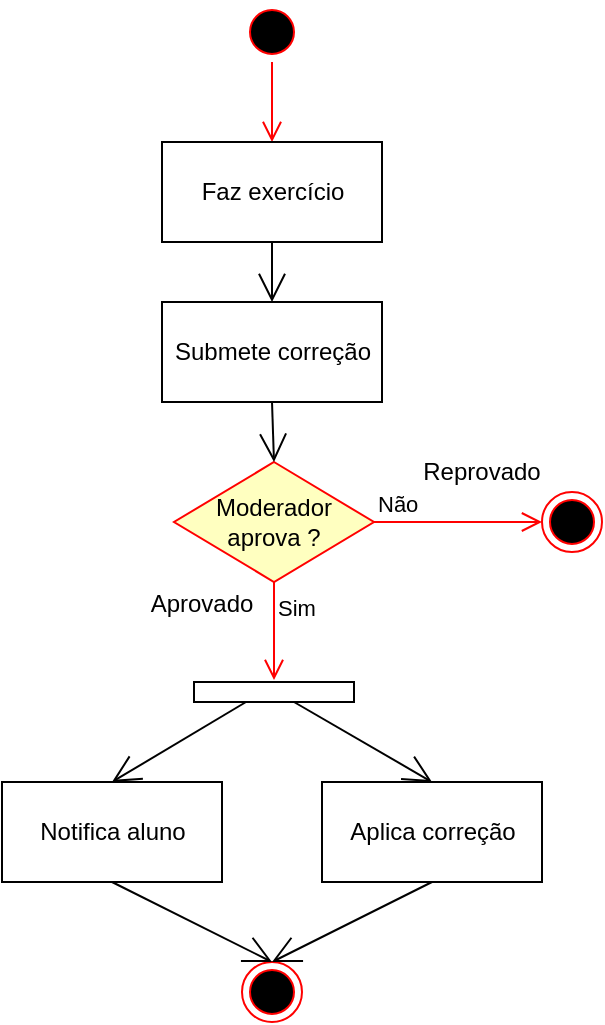 <mxfile version="14.5.6" type="google"><diagram id="ApVsBawHdda6n7feo3Te" name="Page-1"><mxGraphModel dx="868" dy="482" grid="1" gridSize="10" guides="1" tooltips="1" connect="1" arrows="1" fold="1" page="1" pageScale="1" pageWidth="827" pageHeight="1169" math="0" shadow="0"><root><mxCell id="0"/><mxCell id="1" parent="0"/><mxCell id="sG2NC-NpibLC3IdsX1l--1" value="" style="ellipse;html=1;shape=startState;fillColor=#000000;strokeColor=#ff0000;" vertex="1" parent="1"><mxGeometry x="360" y="10" width="30" height="30" as="geometry"/></mxCell><mxCell id="sG2NC-NpibLC3IdsX1l--2" value="" style="edgeStyle=orthogonalEdgeStyle;html=1;verticalAlign=bottom;endArrow=open;endSize=8;strokeColor=#ff0000;" edge="1" source="sG2NC-NpibLC3IdsX1l--1" parent="1"><mxGeometry relative="1" as="geometry"><mxPoint x="375" y="80" as="targetPoint"/></mxGeometry></mxCell><mxCell id="sG2NC-NpibLC3IdsX1l--3" value="Faz exercício" style="html=1;" vertex="1" parent="1"><mxGeometry x="320" y="80" width="110" height="50" as="geometry"/></mxCell><mxCell id="sG2NC-NpibLC3IdsX1l--4" value="Submete correção" style="html=1;" vertex="1" parent="1"><mxGeometry x="320" y="160" width="110" height="50" as="geometry"/></mxCell><mxCell id="sG2NC-NpibLC3IdsX1l--5" value="Moderador aprova ?" style="rhombus;whiteSpace=wrap;html=1;fillColor=#ffffc0;strokeColor=#ff0000;" vertex="1" parent="1"><mxGeometry x="326" y="240" width="100" height="60" as="geometry"/></mxCell><mxCell id="sG2NC-NpibLC3IdsX1l--6" value="Não" style="edgeStyle=orthogonalEdgeStyle;html=1;align=left;verticalAlign=bottom;endArrow=open;endSize=8;strokeColor=#ff0000;entryX=0;entryY=0.5;entryDx=0;entryDy=0;" edge="1" source="sG2NC-NpibLC3IdsX1l--5" parent="1" target="sG2NC-NpibLC3IdsX1l--10"><mxGeometry x="-1" relative="1" as="geometry"><mxPoint x="500" y="270" as="targetPoint"/></mxGeometry></mxCell><mxCell id="sG2NC-NpibLC3IdsX1l--7" value="Sim" style="edgeStyle=orthogonalEdgeStyle;html=1;align=left;verticalAlign=top;endArrow=open;endSize=8;strokeColor=#ff0000;entryX=-0.1;entryY=0.5;entryDx=0;entryDy=0;entryPerimeter=0;" edge="1" source="sG2NC-NpibLC3IdsX1l--5" parent="1" target="sG2NC-NpibLC3IdsX1l--9"><mxGeometry x="-1" relative="1" as="geometry"><mxPoint x="380" y="340" as="targetPoint"/></mxGeometry></mxCell><mxCell id="sG2NC-NpibLC3IdsX1l--9" value="" style="html=1;points=[];perimeter=orthogonalPerimeter;direction=south;" vertex="1" parent="1"><mxGeometry x="336" y="350" width="80" height="10" as="geometry"/></mxCell><mxCell id="sG2NC-NpibLC3IdsX1l--10" value="" style="ellipse;html=1;shape=endState;fillColor=#000000;strokeColor=#ff0000;" vertex="1" parent="1"><mxGeometry x="510" y="255" width="30" height="30" as="geometry"/></mxCell><mxCell id="sG2NC-NpibLC3IdsX1l--11" value="Notifica aluno" style="html=1;" vertex="1" parent="1"><mxGeometry x="240" y="400" width="110" height="50" as="geometry"/></mxCell><mxCell id="sG2NC-NpibLC3IdsX1l--12" value="Aplica correção" style="html=1;" vertex="1" parent="1"><mxGeometry x="400" y="400" width="110" height="50" as="geometry"/></mxCell><mxCell id="sG2NC-NpibLC3IdsX1l--13" value="" style="endArrow=open;endFill=1;endSize=12;html=1;exitX=1;exitY=0.675;exitDx=0;exitDy=0;exitPerimeter=0;entryX=0.5;entryY=0;entryDx=0;entryDy=0;" edge="1" parent="1" source="sG2NC-NpibLC3IdsX1l--9" target="sG2NC-NpibLC3IdsX1l--11"><mxGeometry width="160" relative="1" as="geometry"><mxPoint x="330" y="440" as="sourcePoint"/><mxPoint x="490" y="440" as="targetPoint"/></mxGeometry></mxCell><mxCell id="sG2NC-NpibLC3IdsX1l--14" value="" style="endArrow=open;endFill=1;endSize=12;html=1;exitX=1;exitY=0.375;exitDx=0;exitDy=0;exitPerimeter=0;entryX=0.5;entryY=0;entryDx=0;entryDy=0;" edge="1" parent="1" source="sG2NC-NpibLC3IdsX1l--9" target="sG2NC-NpibLC3IdsX1l--12"><mxGeometry width="160" relative="1" as="geometry"><mxPoint x="330" y="440" as="sourcePoint"/><mxPoint x="490" y="440" as="targetPoint"/></mxGeometry></mxCell><mxCell id="sG2NC-NpibLC3IdsX1l--15" value="" style="ellipse;html=1;shape=endState;fillColor=#000000;strokeColor=#ff0000;" vertex="1" parent="1"><mxGeometry x="360" y="490" width="30" height="30" as="geometry"/></mxCell><mxCell id="sG2NC-NpibLC3IdsX1l--16" value="" style="endArrow=open;endFill=1;endSize=12;html=1;entryX=0.5;entryY=0;entryDx=0;entryDy=0;exitX=0.5;exitY=1;exitDx=0;exitDy=0;" edge="1" parent="1" source="sG2NC-NpibLC3IdsX1l--11" target="sG2NC-NpibLC3IdsX1l--15"><mxGeometry width="160" relative="1" as="geometry"><mxPoint x="330" y="440" as="sourcePoint"/><mxPoint x="490" y="440" as="targetPoint"/></mxGeometry></mxCell><mxCell id="sG2NC-NpibLC3IdsX1l--17" value="" style="endArrow=open;endFill=1;endSize=12;html=1;entryX=0.5;entryY=0;entryDx=0;entryDy=0;exitX=0.5;exitY=1;exitDx=0;exitDy=0;" edge="1" parent="1" source="sG2NC-NpibLC3IdsX1l--12" target="sG2NC-NpibLC3IdsX1l--15"><mxGeometry width="160" relative="1" as="geometry"><mxPoint x="330" y="440" as="sourcePoint"/><mxPoint x="490" y="440" as="targetPoint"/></mxGeometry></mxCell><mxCell id="sG2NC-NpibLC3IdsX1l--18" value="" style="endArrow=open;endFill=1;endSize=12;html=1;entryX=0.5;entryY=0;entryDx=0;entryDy=0;exitX=0.5;exitY=1;exitDx=0;exitDy=0;" edge="1" parent="1" source="sG2NC-NpibLC3IdsX1l--3" target="sG2NC-NpibLC3IdsX1l--4"><mxGeometry width="160" relative="1" as="geometry"><mxPoint x="330" y="140" as="sourcePoint"/><mxPoint x="490" y="140" as="targetPoint"/></mxGeometry></mxCell><mxCell id="sG2NC-NpibLC3IdsX1l--19" value="" style="endArrow=open;endFill=1;endSize=12;html=1;entryX=0.5;entryY=0;entryDx=0;entryDy=0;exitX=0.5;exitY=1;exitDx=0;exitDy=0;" edge="1" parent="1" source="sG2NC-NpibLC3IdsX1l--4" target="sG2NC-NpibLC3IdsX1l--5"><mxGeometry width="160" relative="1" as="geometry"><mxPoint x="330" y="140" as="sourcePoint"/><mxPoint x="490" y="140" as="targetPoint"/></mxGeometry></mxCell><mxCell id="sG2NC-NpibLC3IdsX1l--21" value="Reprovado" style="text;html=1;strokeColor=none;fillColor=none;align=center;verticalAlign=middle;whiteSpace=wrap;rounded=0;" vertex="1" parent="1"><mxGeometry x="460" y="235" width="40" height="20" as="geometry"/></mxCell><mxCell id="sG2NC-NpibLC3IdsX1l--22" value="Aprovado" style="text;html=1;strokeColor=none;fillColor=none;align=center;verticalAlign=middle;whiteSpace=wrap;rounded=0;" vertex="1" parent="1"><mxGeometry x="319" y="300" width="42" height="21" as="geometry"/></mxCell></root></mxGraphModel></diagram></mxfile>